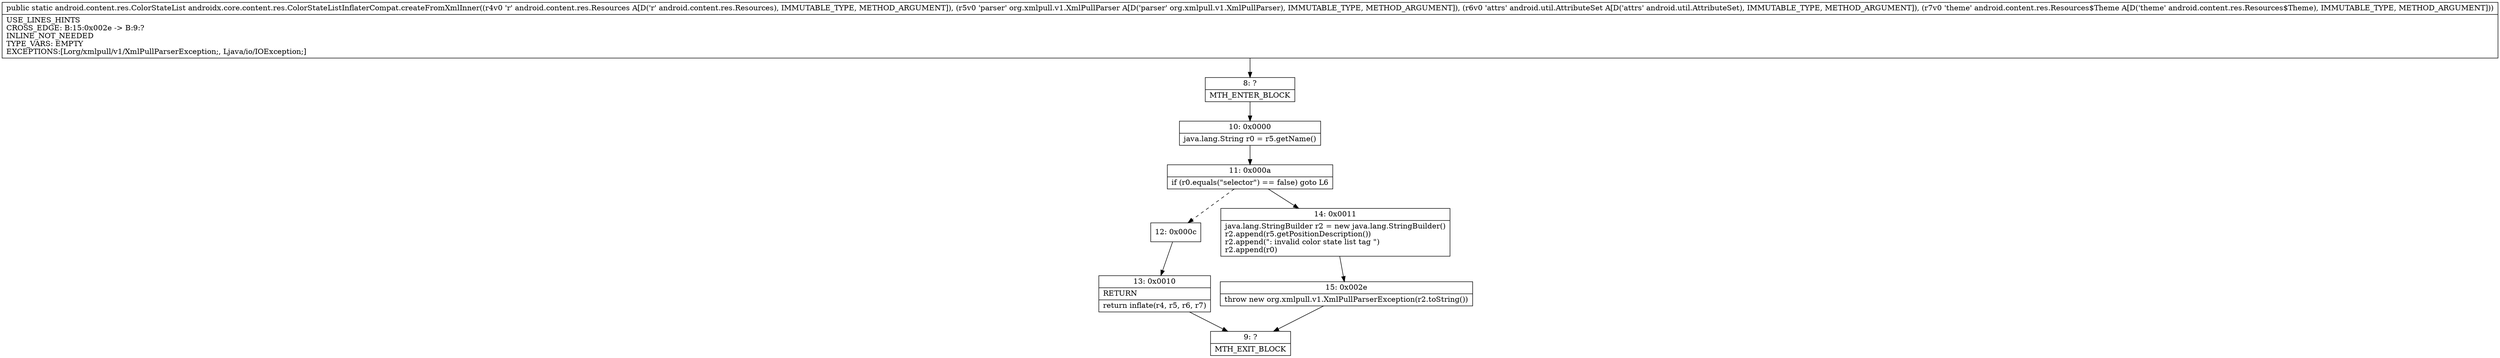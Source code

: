digraph "CFG forandroidx.core.content.res.ColorStateListInflaterCompat.createFromXmlInner(Landroid\/content\/res\/Resources;Lorg\/xmlpull\/v1\/XmlPullParser;Landroid\/util\/AttributeSet;Landroid\/content\/res\/Resources$Theme;)Landroid\/content\/res\/ColorStateList;" {
Node_8 [shape=record,label="{8\:\ ?|MTH_ENTER_BLOCK\l}"];
Node_10 [shape=record,label="{10\:\ 0x0000|java.lang.String r0 = r5.getName()\l}"];
Node_11 [shape=record,label="{11\:\ 0x000a|if (r0.equals(\"selector\") == false) goto L6\l}"];
Node_12 [shape=record,label="{12\:\ 0x000c}"];
Node_13 [shape=record,label="{13\:\ 0x0010|RETURN\l|return inflate(r4, r5, r6, r7)\l}"];
Node_9 [shape=record,label="{9\:\ ?|MTH_EXIT_BLOCK\l}"];
Node_14 [shape=record,label="{14\:\ 0x0011|java.lang.StringBuilder r2 = new java.lang.StringBuilder()\lr2.append(r5.getPositionDescription())\lr2.append(\": invalid color state list tag \")\lr2.append(r0)\l}"];
Node_15 [shape=record,label="{15\:\ 0x002e|throw new org.xmlpull.v1.XmlPullParserException(r2.toString())\l}"];
MethodNode[shape=record,label="{public static android.content.res.ColorStateList androidx.core.content.res.ColorStateListInflaterCompat.createFromXmlInner((r4v0 'r' android.content.res.Resources A[D('r' android.content.res.Resources), IMMUTABLE_TYPE, METHOD_ARGUMENT]), (r5v0 'parser' org.xmlpull.v1.XmlPullParser A[D('parser' org.xmlpull.v1.XmlPullParser), IMMUTABLE_TYPE, METHOD_ARGUMENT]), (r6v0 'attrs' android.util.AttributeSet A[D('attrs' android.util.AttributeSet), IMMUTABLE_TYPE, METHOD_ARGUMENT]), (r7v0 'theme' android.content.res.Resources$Theme A[D('theme' android.content.res.Resources$Theme), IMMUTABLE_TYPE, METHOD_ARGUMENT]))  | USE_LINES_HINTS\lCROSS_EDGE: B:15:0x002e \-\> B:9:?\lINLINE_NOT_NEEDED\lTYPE_VARS: EMPTY\lEXCEPTIONS:[Lorg\/xmlpull\/v1\/XmlPullParserException;, Ljava\/io\/IOException;]\l}"];
MethodNode -> Node_8;Node_8 -> Node_10;
Node_10 -> Node_11;
Node_11 -> Node_12[style=dashed];
Node_11 -> Node_14;
Node_12 -> Node_13;
Node_13 -> Node_9;
Node_14 -> Node_15;
Node_15 -> Node_9;
}

